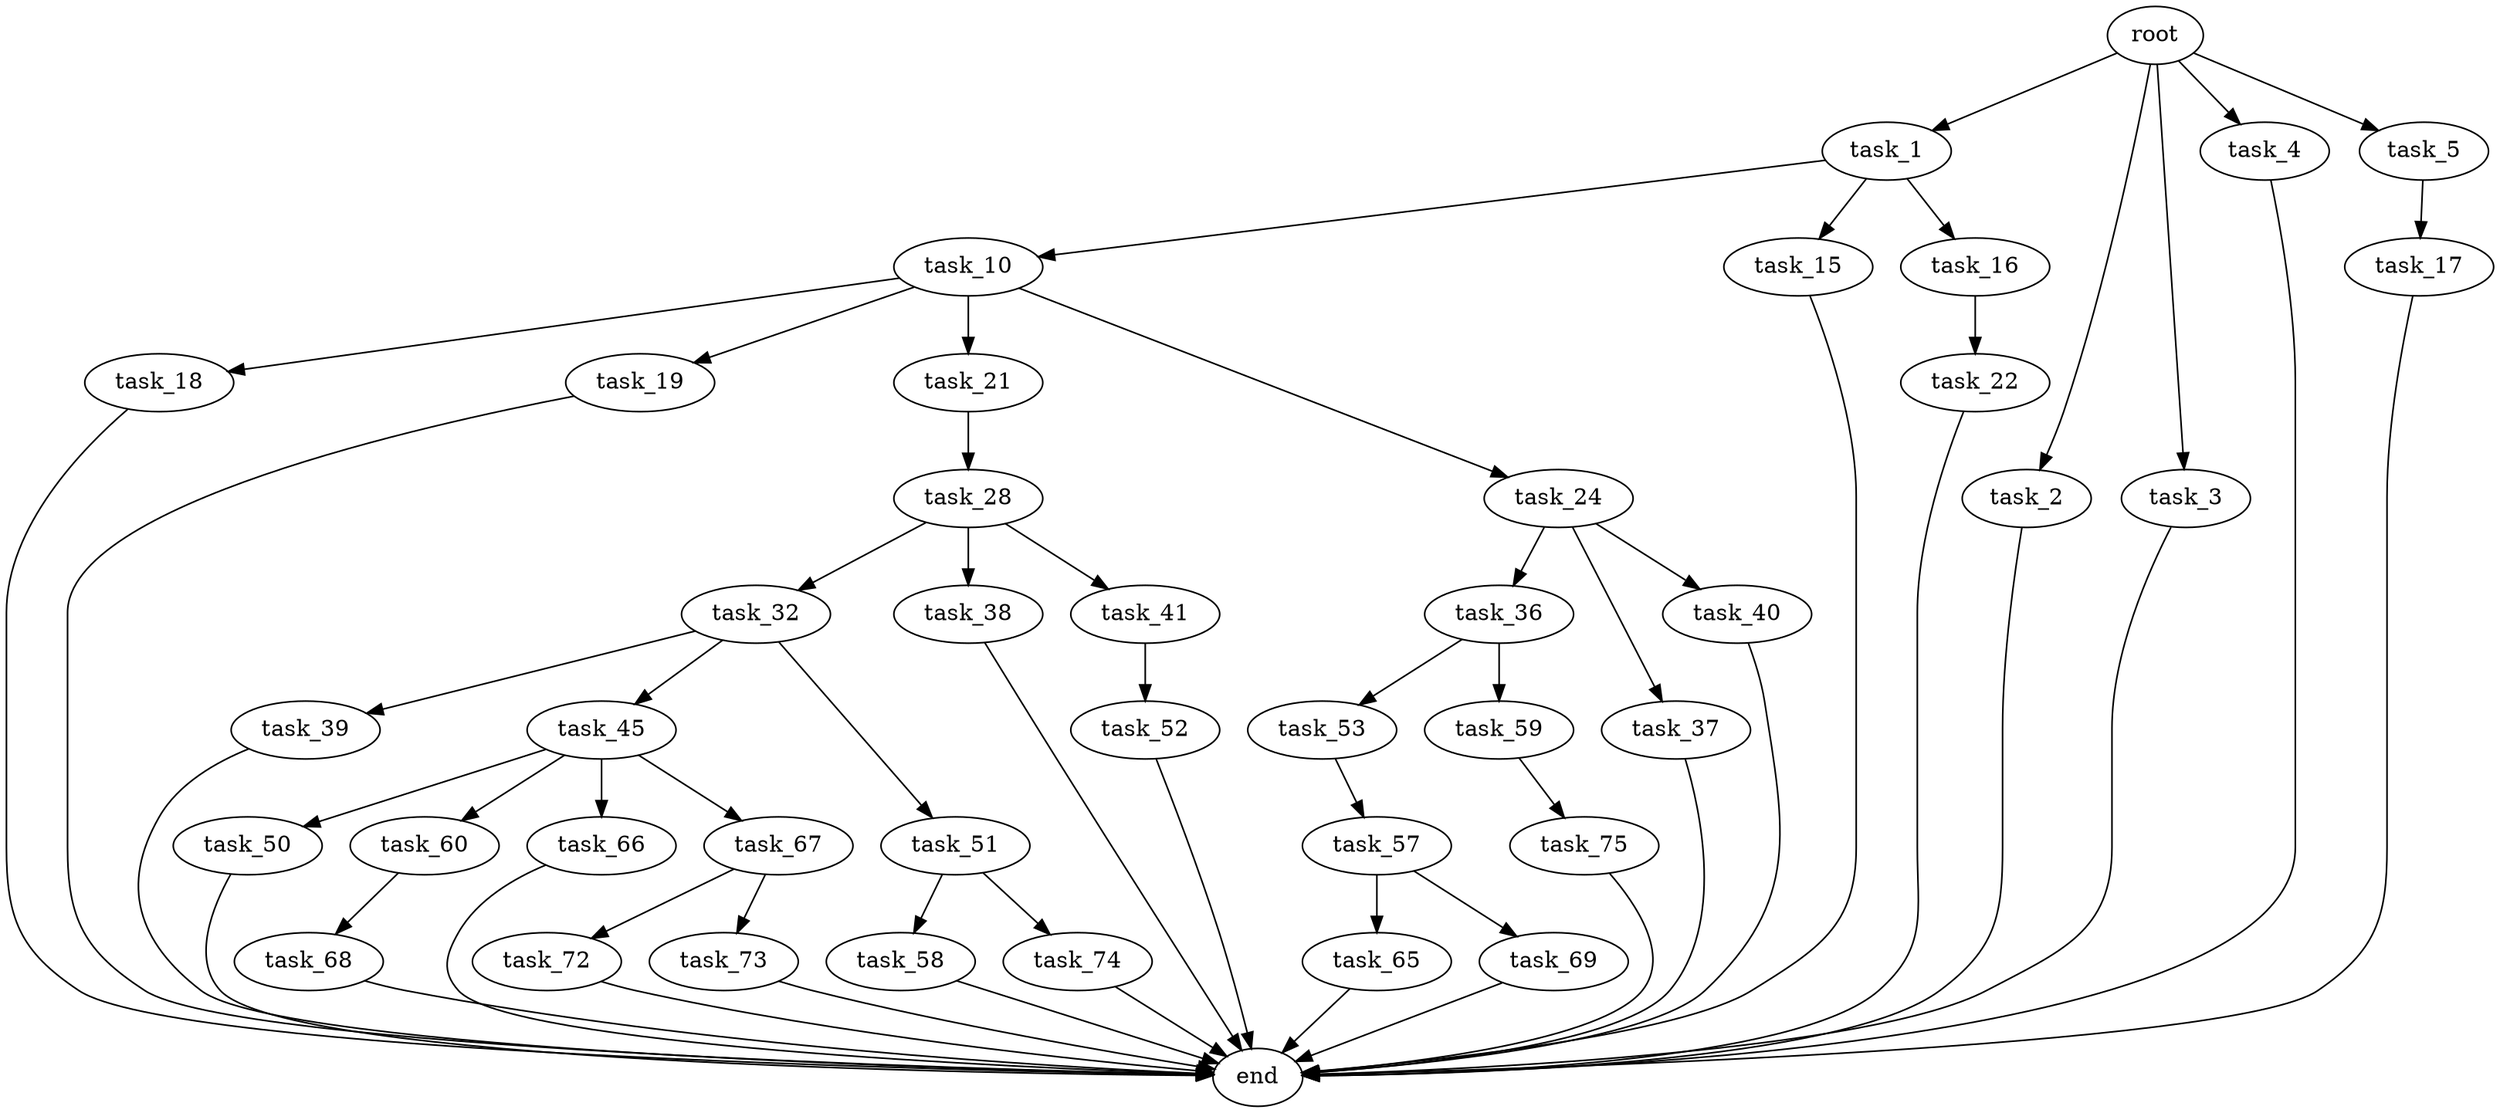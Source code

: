 digraph G {
  root [size="0.000000"];
  task_1 [size="1073741824000.000000"];
  task_2 [size="68719476736.000000"];
  task_3 [size="246932952538.000000"];
  task_4 [size="8589934592.000000"];
  task_5 [size="782757789696.000000"];
  task_10 [size="549755813888.000000"];
  task_15 [size="422875260426.000000"];
  task_16 [size="368293445632.000000"];
  task_17 [size="10544727117.000000"];
  task_18 [size="199753595536.000000"];
  task_19 [size="1051742146.000000"];
  task_21 [size="549755813888.000000"];
  task_22 [size="437204678504.000000"];
  task_24 [size="134217728000.000000"];
  task_28 [size="2468914195.000000"];
  task_32 [size="3612848013.000000"];
  task_36 [size="255299534832.000000"];
  task_37 [size="463794040289.000000"];
  task_38 [size="231928233984.000000"];
  task_39 [size="1296749714837.000000"];
  task_40 [size="28991029248.000000"];
  task_41 [size="24930329282.000000"];
  task_45 [size="190924904607.000000"];
  task_50 [size="591543793247.000000"];
  task_51 [size="7041797589.000000"];
  task_52 [size="15622282718.000000"];
  task_53 [size="782757789696.000000"];
  task_57 [size="67073767772.000000"];
  task_58 [size="25595358377.000000"];
  task_59 [size="179532456037.000000"];
  task_60 [size="48403650889.000000"];
  task_65 [size="15256008082.000000"];
  task_66 [size="28991029248.000000"];
  task_67 [size="1582308088.000000"];
  task_68 [size="22501535268.000000"];
  task_69 [size="151458599101.000000"];
  task_72 [size="3474880200.000000"];
  task_73 [size="782757789696.000000"];
  task_74 [size="926460952444.000000"];
  task_75 [size="29928220129.000000"];
  end [size="0.000000"];

  root -> task_1 [size="1.000000"];
  root -> task_2 [size="1.000000"];
  root -> task_3 [size="1.000000"];
  root -> task_4 [size="1.000000"];
  root -> task_5 [size="1.000000"];
  task_1 -> task_10 [size="838860800.000000"];
  task_1 -> task_15 [size="838860800.000000"];
  task_1 -> task_16 [size="838860800.000000"];
  task_2 -> end [size="1.000000"];
  task_3 -> end [size="1.000000"];
  task_4 -> end [size="1.000000"];
  task_5 -> task_17 [size="679477248.000000"];
  task_10 -> task_18 [size="536870912.000000"];
  task_10 -> task_19 [size="536870912.000000"];
  task_10 -> task_21 [size="536870912.000000"];
  task_10 -> task_24 [size="536870912.000000"];
  task_15 -> end [size="1.000000"];
  task_16 -> task_22 [size="411041792.000000"];
  task_17 -> end [size="1.000000"];
  task_18 -> end [size="1.000000"];
  task_19 -> end [size="1.000000"];
  task_21 -> task_28 [size="536870912.000000"];
  task_22 -> end [size="1.000000"];
  task_24 -> task_36 [size="209715200.000000"];
  task_24 -> task_37 [size="209715200.000000"];
  task_24 -> task_40 [size="209715200.000000"];
  task_28 -> task_32 [size="75497472.000000"];
  task_28 -> task_38 [size="75497472.000000"];
  task_28 -> task_41 [size="75497472.000000"];
  task_32 -> task_39 [size="134217728.000000"];
  task_32 -> task_45 [size="134217728.000000"];
  task_32 -> task_51 [size="134217728.000000"];
  task_36 -> task_53 [size="301989888.000000"];
  task_36 -> task_59 [size="301989888.000000"];
  task_37 -> end [size="1.000000"];
  task_38 -> end [size="1.000000"];
  task_39 -> end [size="1.000000"];
  task_40 -> end [size="1.000000"];
  task_41 -> task_52 [size="411041792.000000"];
  task_45 -> task_50 [size="411041792.000000"];
  task_45 -> task_60 [size="411041792.000000"];
  task_45 -> task_66 [size="411041792.000000"];
  task_45 -> task_67 [size="411041792.000000"];
  task_50 -> end [size="1.000000"];
  task_51 -> task_58 [size="411041792.000000"];
  task_51 -> task_74 [size="411041792.000000"];
  task_52 -> end [size="1.000000"];
  task_53 -> task_57 [size="679477248.000000"];
  task_57 -> task_65 [size="75497472.000000"];
  task_57 -> task_69 [size="75497472.000000"];
  task_58 -> end [size="1.000000"];
  task_59 -> task_75 [size="301989888.000000"];
  task_60 -> task_68 [size="838860800.000000"];
  task_65 -> end [size="1.000000"];
  task_66 -> end [size="1.000000"];
  task_67 -> task_72 [size="33554432.000000"];
  task_67 -> task_73 [size="33554432.000000"];
  task_68 -> end [size="1.000000"];
  task_69 -> end [size="1.000000"];
  task_72 -> end [size="1.000000"];
  task_73 -> end [size="1.000000"];
  task_74 -> end [size="1.000000"];
  task_75 -> end [size="1.000000"];
}
